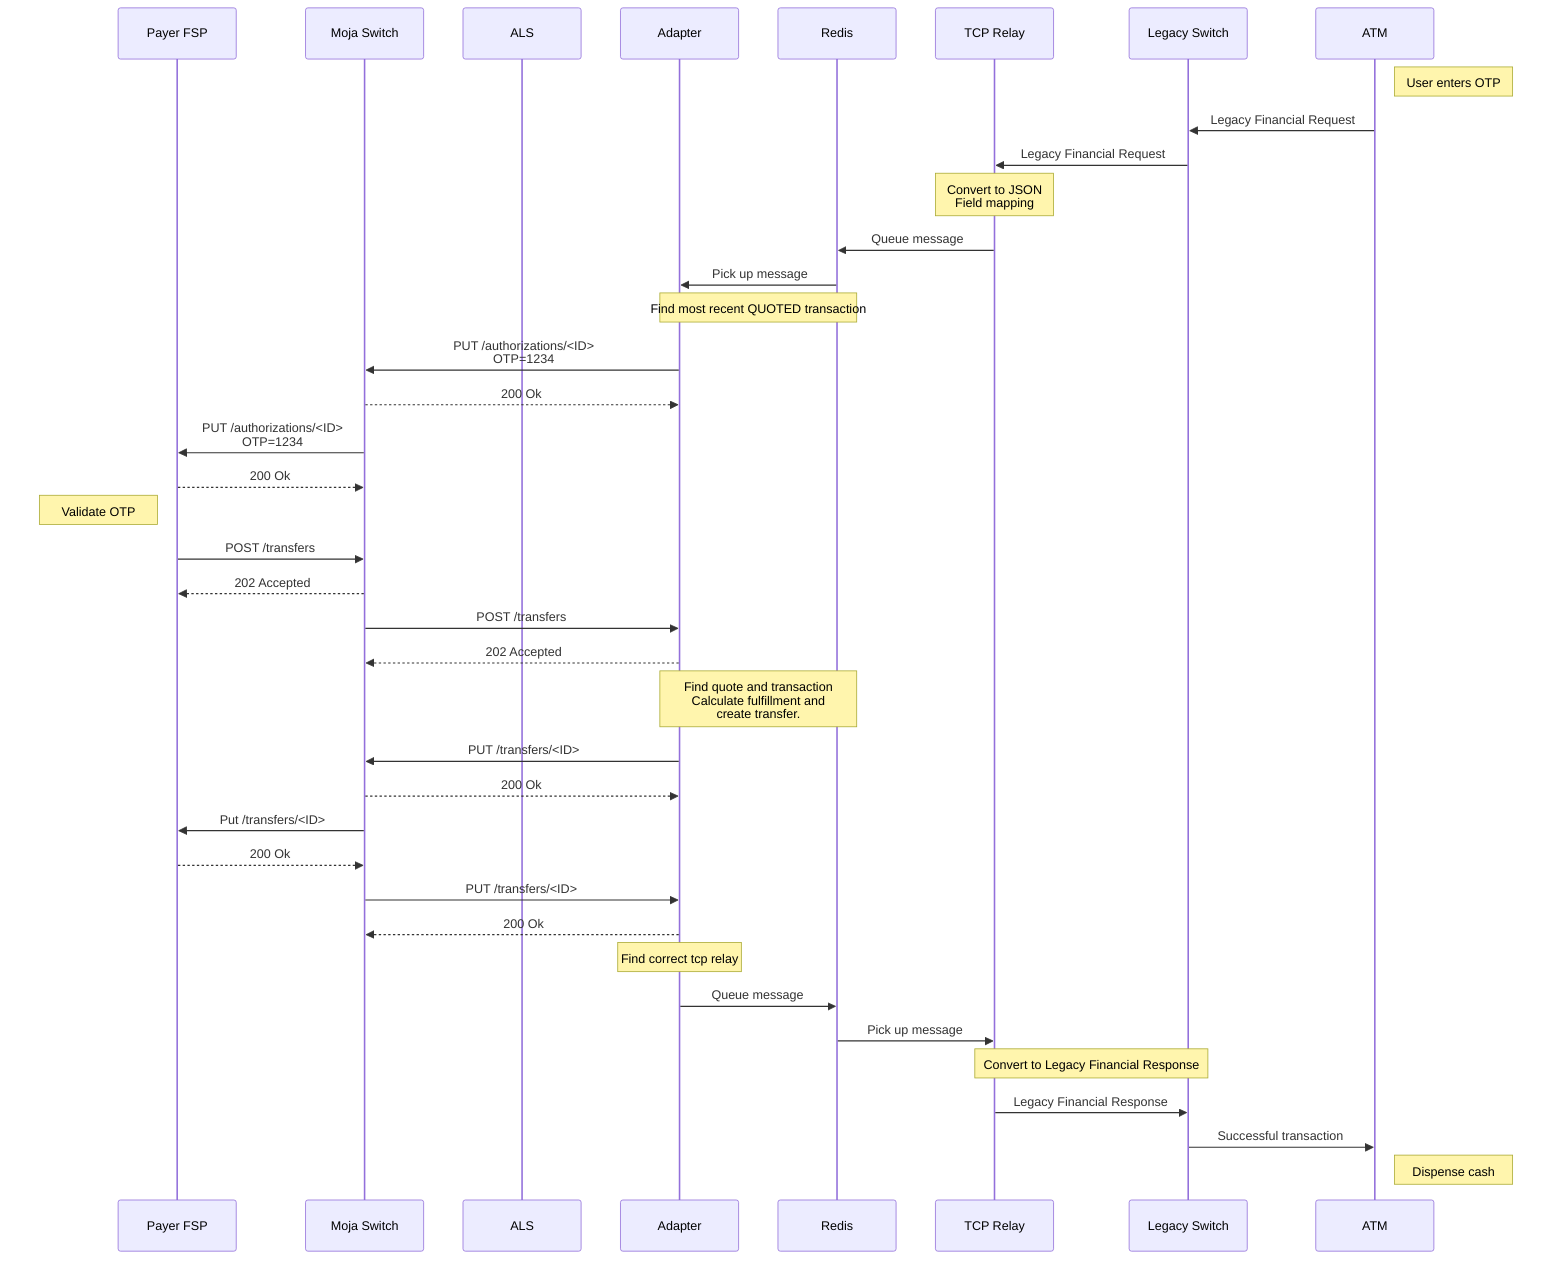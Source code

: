 sequenceDiagram
    participant Payer FSP
    participant Moja Switch
    participant ALS
    participant Adapter
    participant Redis
    participant TCP Relay
    participant Legacy Switch
    participant ATM

Note right of ATM: User enters OTP
ATM ->> Legacy Switch: Legacy Financial Request
Legacy Switch ->> TCP Relay: Legacy Financial Request
Note over TCP Relay: Convert to JSON <br> Field mapping

TCP Relay ->> Redis: Queue message
Redis ->> Adapter: Pick up message

Note over Adapter, Redis: Find most recent QUOTED transaction

Adapter ->> Moja Switch: PUT /authorizations/<ID> <br> OTP=1234
Moja Switch -->> Adapter: 200 Ok
Moja Switch ->> Payer FSP: PUT /authorizations/<ID> <br> OTP=1234
Payer FSP -->> Moja Switch: 200 Ok

Note left of Payer FSP: Validate OTP

Payer FSP ->> Moja Switch: POST /transfers
Moja Switch -->> Payer FSP: 202 Accepted
Moja Switch ->> Adapter: POST /transfers
Adapter -->> Moja Switch: 202 Accepted

Note over Adapter, Redis: Find quote and transaction <br> Calculate fulfillment and <br> create transfer.

Adapter ->> Moja Switch: PUT /transfers/<ID>
Moja Switch -->> Adapter: 200 Ok
Moja Switch ->> Payer FSP: Put /transfers/<ID>
Payer FSP -->> Moja Switch: 200 Ok

Moja Switch ->> Adapter: PUT /transfers/<ID>
Adapter -->> Moja Switch: 200 Ok

Note over Adapter: Find correct tcp relay

Adapter ->> Redis: Queue message
Redis ->> TCP Relay: Pick up message

Note over TCP Relay, Legacy Switch: Convert to Legacy Financial Response
TCP Relay ->> Legacy Switch: Legacy Financial Response
Legacy Switch ->> ATM: Successful transaction
Note right of ATM: Dispense cash